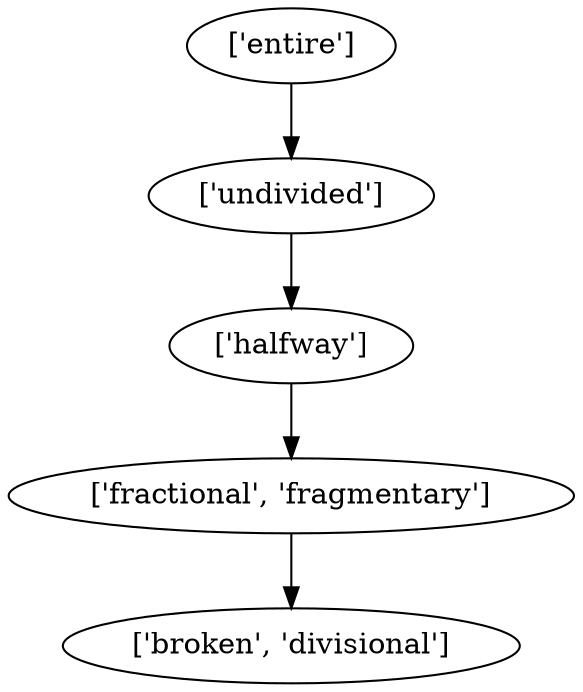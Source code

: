 strict digraph  {
	"['halfway']" -> "['fractional', 'fragmentary']";
	"['fractional', 'fragmentary']" -> "['broken', 'divisional']";
	"['undivided']" -> "['halfway']";
	"['entire']" -> "['undivided']";
}
